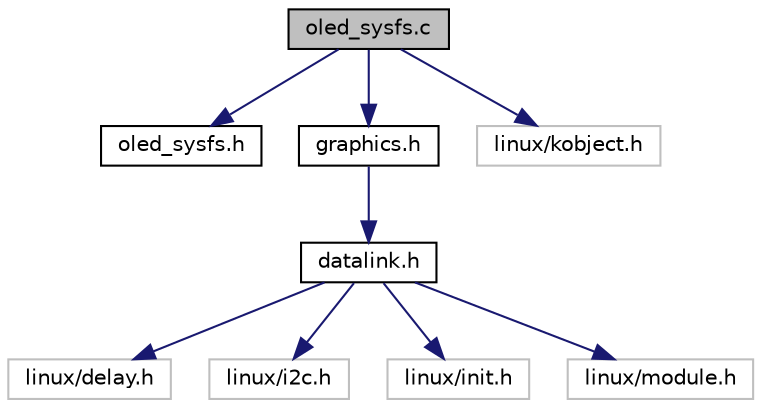 digraph "oled_sysfs.c"
{
  edge [fontname="Helvetica",fontsize="10",labelfontname="Helvetica",labelfontsize="10"];
  node [fontname="Helvetica",fontsize="10",shape=record];
  Node0 [label="oled_sysfs.c",height=0.2,width=0.4,color="black", fillcolor="grey75", style="filled", fontcolor="black"];
  Node0 -> Node1 [color="midnightblue",fontsize="10",style="solid"];
  Node1 [label="oled_sysfs.h",height=0.2,width=0.4,color="black", fillcolor="white", style="filled",URL="$oled__sysfs_8h_source.html"];
  Node0 -> Node2 [color="midnightblue",fontsize="10",style="solid"];
  Node2 [label="graphics.h",height=0.2,width=0.4,color="black", fillcolor="white", style="filled",URL="$graphics_8h.html",tooltip="SSD1306 OLED graphics display APIs header. "];
  Node2 -> Node3 [color="midnightblue",fontsize="10",style="solid"];
  Node3 [label="datalink.h",height=0.2,width=0.4,color="black", fillcolor="white", style="filled",URL="$datalink_8h.html",tooltip="Header file for SSD1306 controller interface. "];
  Node3 -> Node4 [color="midnightblue",fontsize="10",style="solid"];
  Node4 [label="linux/delay.h",height=0.2,width=0.4,color="grey75", fillcolor="white", style="filled"];
  Node3 -> Node5 [color="midnightblue",fontsize="10",style="solid"];
  Node5 [label="linux/i2c.h",height=0.2,width=0.4,color="grey75", fillcolor="white", style="filled"];
  Node3 -> Node6 [color="midnightblue",fontsize="10",style="solid"];
  Node6 [label="linux/init.h",height=0.2,width=0.4,color="grey75", fillcolor="white", style="filled"];
  Node3 -> Node7 [color="midnightblue",fontsize="10",style="solid"];
  Node7 [label="linux/module.h",height=0.2,width=0.4,color="grey75", fillcolor="white", style="filled"];
  Node0 -> Node8 [color="midnightblue",fontsize="10",style="solid"];
  Node8 [label="linux/kobject.h",height=0.2,width=0.4,color="grey75", fillcolor="white", style="filled"];
}
